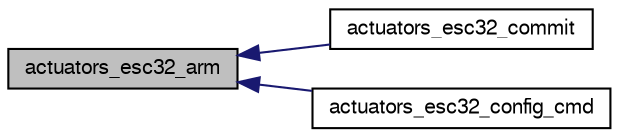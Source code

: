 digraph "actuators_esc32_arm"
{
  edge [fontname="FreeSans",fontsize="10",labelfontname="FreeSans",labelfontsize="10"];
  node [fontname="FreeSans",fontsize="10",shape=record];
  rankdir="LR";
  Node1 [label="actuators_esc32_arm",height=0.2,width=0.4,color="black", fillcolor="grey75", style="filled", fontcolor="black"];
  Node1 -> Node2 [dir="back",color="midnightblue",fontsize="10",style="solid",fontname="FreeSans"];
  Node2 [label="actuators_esc32_commit",height=0.2,width=0.4,color="black", fillcolor="white", style="filled",URL="$actuators__esc32_8h.html#a699563136f20e59e607791d62ac81660",tooltip="Commits the commands and sends them to the ESCs. "];
  Node1 -> Node3 [dir="back",color="midnightblue",fontsize="10",style="solid",fontname="FreeSans"];
  Node3 [label="actuators_esc32_config_cmd",height=0.2,width=0.4,color="black", fillcolor="white", style="filled",URL="$actuators__esc32_8h.html#a8d41ab7b14c53b0834f1f238a6528d13",tooltip="When receiving a configuration setting command. "];
}

